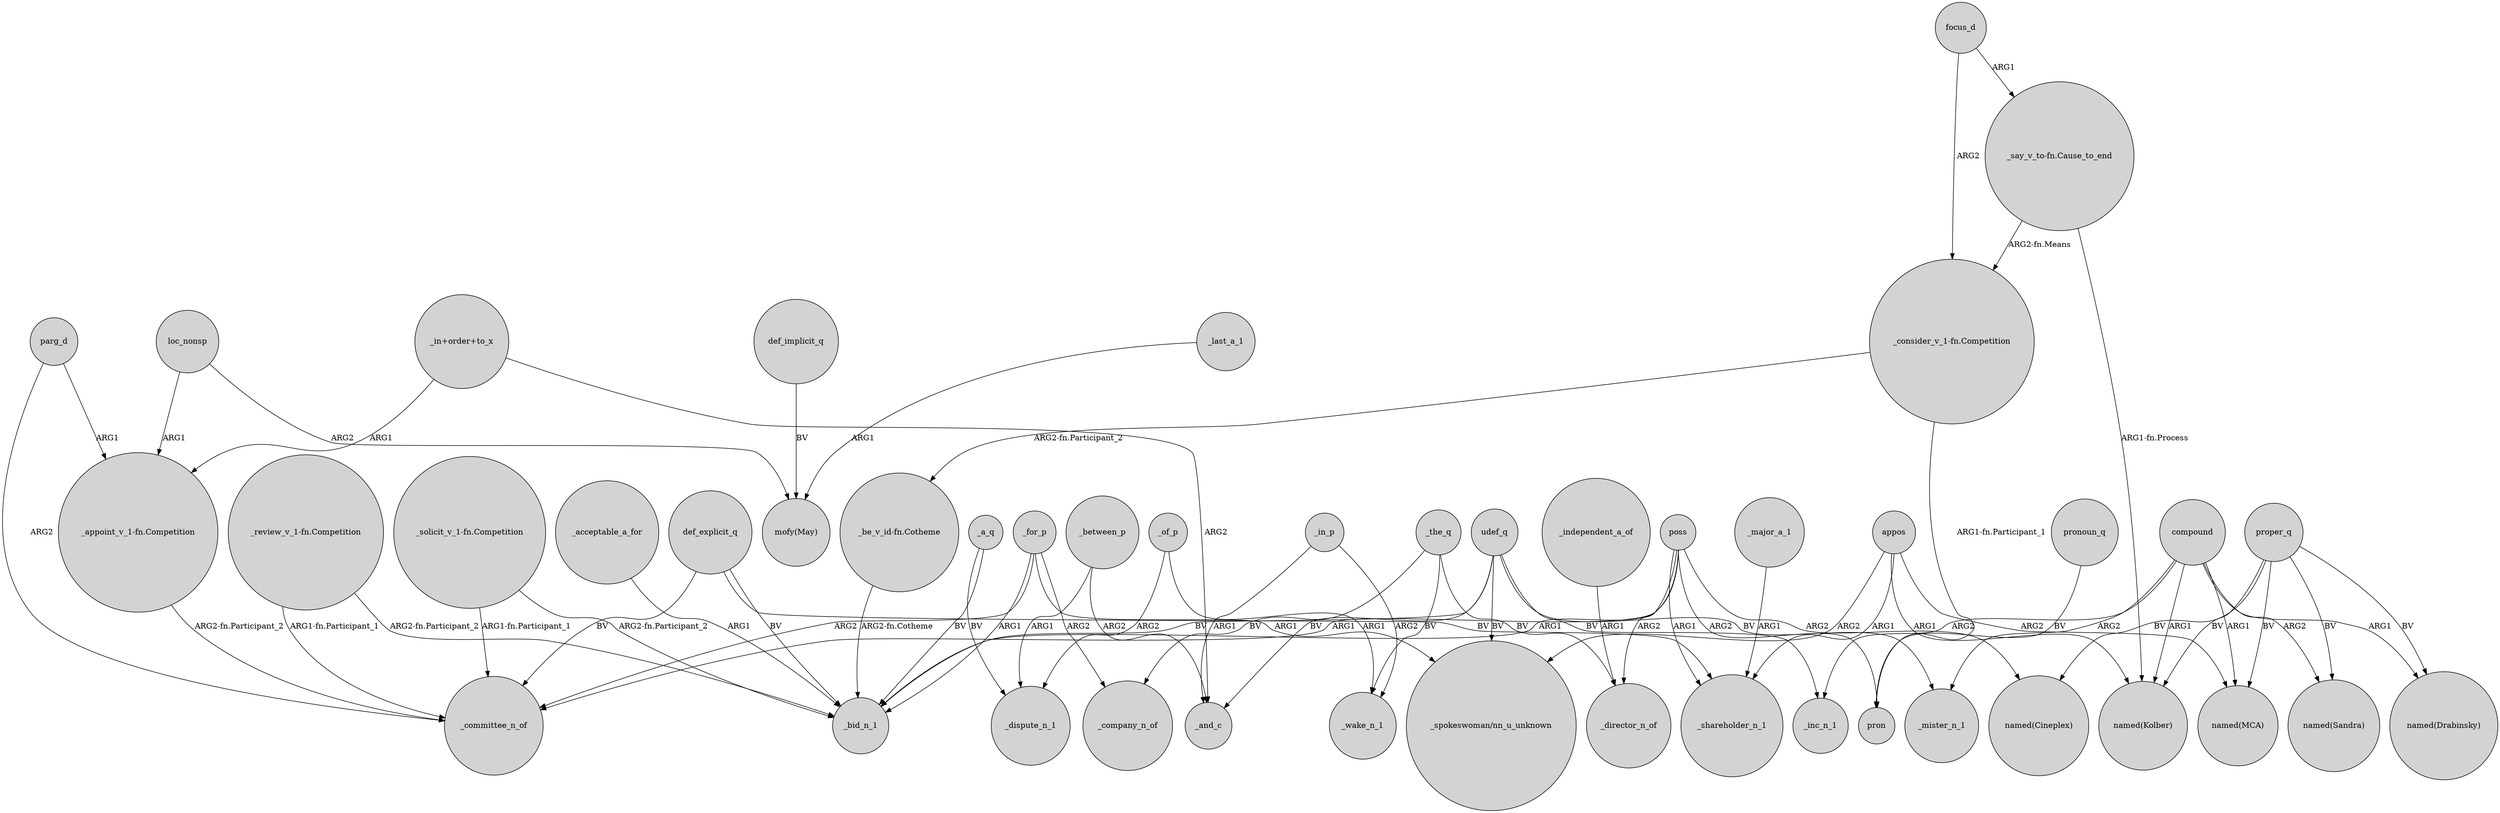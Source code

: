 digraph {
	node [shape=circle style=filled]
	_a_q -> _bid_n_1 [label=BV]
	proper_q -> "named(Cineplex)" [label=BV]
	compound -> _mister_n_1 [label=ARG2]
	parg_d -> _committee_n_of [label=ARG2]
	loc_nonsp -> "mofy(May)" [label=ARG2]
	_major_a_1 -> _shareholder_n_1 [label=ARG1]
	poss -> _bid_n_1 [label=ARG1]
	loc_nonsp -> "_appoint_v_1-fn.Competition" [label=ARG1]
	_a_q -> _dispute_n_1 [label=BV]
	_in_p -> _and_c [label=ARG1]
	compound -> "named(Drabinsky)" [label=ARG1]
	poss -> "named(Cineplex)" [label=ARG2]
	focus_d -> "_say_v_to-fn.Cause_to_end" [label=ARG1]
	"_solicit_v_1-fn.Competition" -> _bid_n_1 [label="ARG2-fn.Participant_2"]
	def_implicit_q -> "mofy(May)" [label=BV]
	udef_q -> _bid_n_1 [label=BV]
	_independent_a_of -> _director_n_of [label=ARG1]
	compound -> "named(Kolber)" [label=ARG1]
	_the_q -> _director_n_of [label=BV]
	_last_a_1 -> "mofy(May)" [label=ARG1]
	"_review_v_1-fn.Competition" -> _bid_n_1 [label="ARG2-fn.Participant_2"]
	"_consider_v_1-fn.Competition" -> pron [label="ARG1-fn.Participant_1"]
	compound -> "named(Sandra)" [label=ARG2]
	def_explicit_q -> _committee_n_of [label=BV]
	proper_q -> "named(Sandra)" [label=BV]
	proper_q -> "named(Drabinsky)" [label=BV]
	udef_q -> _mister_n_1 [label=BV]
	proper_q -> "named(MCA)" [label=BV]
	udef_q -> _and_c [label=BV]
	"_review_v_1-fn.Competition" -> _committee_n_of [label="ARG1-fn.Participant_1"]
	pronoun_q -> pron [label=BV]
	"_be_v_id-fn.Cotheme" -> _bid_n_1 [label="ARG2-fn.Cotheme"]
	udef_q -> _inc_n_1 [label=BV]
	def_explicit_q -> _bid_n_1 [label=BV]
	poss -> pron [label=ARG2]
	_of_p -> _dispute_n_1 [label=ARG2]
	"_solicit_v_1-fn.Competition" -> _committee_n_of [label="ARG1-fn.Participant_1"]
	compound -> _inc_n_1 [label=ARG2]
	def_explicit_q -> _shareholder_n_1 [label=BV]
	"_say_v_to-fn.Cause_to_end" -> "named(Kolber)" [label="ARG1-fn.Process"]
	parg_d -> "_appoint_v_1-fn.Competition" [label=ARG1]
	poss -> _committee_n_of [label=ARG1]
	"_in+order+to_x" -> "_appoint_v_1-fn.Competition" [label=ARG1]
	poss -> _director_n_of [label=ARG2]
	appos -> "_spokeswoman/nn_u_unknown" [label=ARG2]
	compound -> "named(MCA)" [label=ARG1]
	_of_p -> _wake_n_1 [label=ARG1]
	"_say_v_to-fn.Cause_to_end" -> "_consider_v_1-fn.Competition" [label="ARG2-fn.Means"]
	udef_q -> "_spokeswoman/nn_u_unknown" [label=BV]
	focus_d -> "_consider_v_1-fn.Competition" [label=ARG2]
	poss -> _shareholder_n_1 [label=ARG1]
	"_appoint_v_1-fn.Competition" -> _committee_n_of [label="ARG2-fn.Participant_2"]
	appos -> "named(Kolber)" [label=ARG1]
	"_in+order+to_x" -> _and_c [label=ARG2]
	_for_p -> "_spokeswoman/nn_u_unknown" [label=ARG1]
	_between_p -> _dispute_n_1 [label=ARG1]
	_for_p -> _company_n_of [label=ARG2]
	_in_p -> _wake_n_1 [label=ARG2]
	_the_q -> _wake_n_1 [label=BV]
	_for_p -> _bid_n_1 [label=ARG1]
	_acceptable_a_for -> _bid_n_1 [label=ARG1]
	appos -> _shareholder_n_1 [label=ARG1]
	appos -> "named(MCA)" [label=ARG2]
	_between_p -> _and_c [label=ARG2]
	_the_q -> _company_n_of [label=BV]
	proper_q -> "named(Kolber)" [label=BV]
	_for_p -> _committee_n_of [label=ARG2]
	"_consider_v_1-fn.Competition" -> "_be_v_id-fn.Cotheme" [label="ARG2-fn.Participant_2"]
}
